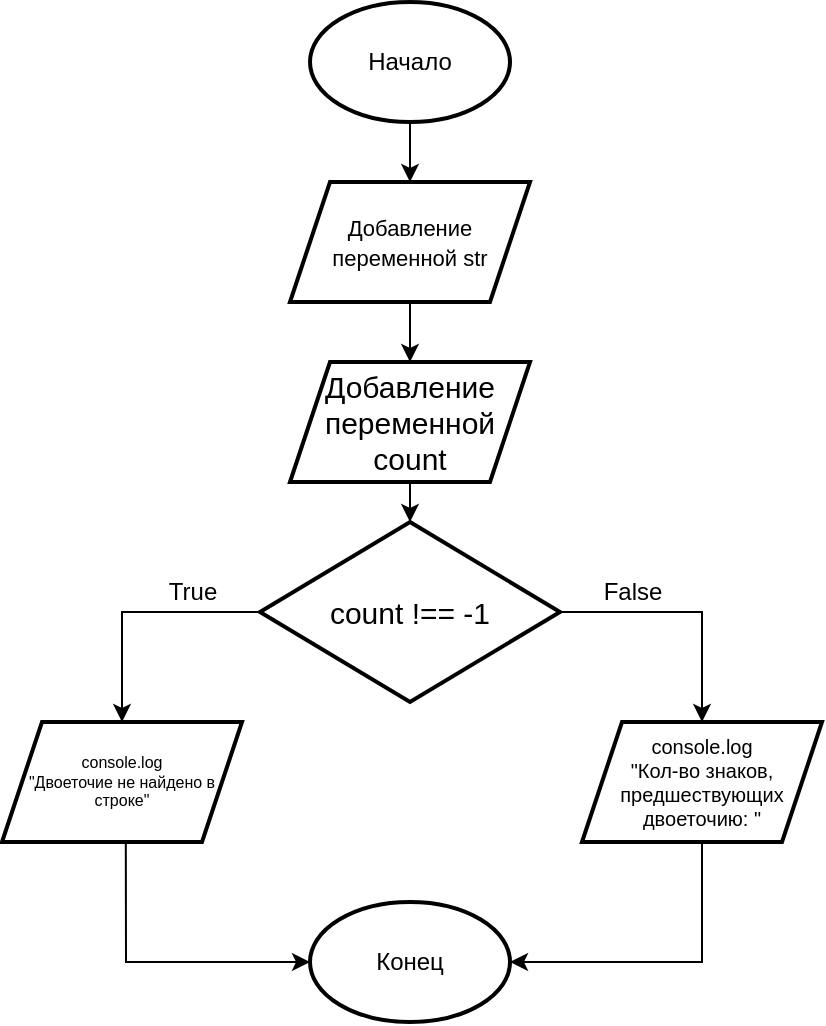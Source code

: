 <mxfile version="23.1.5" type="device">
  <diagram name="Страница — 1" id="m9QG5dJLYE5IlyDbiiPw">
    <mxGraphModel dx="735" dy="421" grid="1" gridSize="10" guides="1" tooltips="1" connect="1" arrows="1" fold="1" page="1" pageScale="1" pageWidth="827" pageHeight="1169" math="0" shadow="0">
      <root>
        <mxCell id="0" />
        <mxCell id="1" parent="0" />
        <mxCell id="Gfrfb-KauTqQITtC2kTh-8" value="" style="edgeStyle=orthogonalEdgeStyle;rounded=0;orthogonalLoop=1;jettySize=auto;html=1;" edge="1" parent="1" source="Gfrfb-KauTqQITtC2kTh-3" target="Gfrfb-KauTqQITtC2kTh-7">
          <mxGeometry relative="1" as="geometry" />
        </mxCell>
        <mxCell id="Gfrfb-KauTqQITtC2kTh-3" value="Начало" style="strokeWidth=2;html=1;shape=mxgraph.flowchart.start_1;whiteSpace=wrap;" vertex="1" parent="1">
          <mxGeometry x="364" y="10" width="100" height="60" as="geometry" />
        </mxCell>
        <mxCell id="Gfrfb-KauTqQITtC2kTh-10" value="" style="edgeStyle=orthogonalEdgeStyle;rounded=0;orthogonalLoop=1;jettySize=auto;html=1;" edge="1" parent="1" source="Gfrfb-KauTqQITtC2kTh-7" target="Gfrfb-KauTqQITtC2kTh-9">
          <mxGeometry relative="1" as="geometry" />
        </mxCell>
        <mxCell id="Gfrfb-KauTqQITtC2kTh-7" value="&lt;div style=&quot;&quot;&gt;&lt;span style=&quot;font-size: 11px; background-color: initial;&quot;&gt;Добавление переменной str&lt;/span&gt;&lt;/div&gt;" style="shape=parallelogram;perimeter=parallelogramPerimeter;whiteSpace=wrap;html=1;fixedSize=1;strokeWidth=2;align=center;" vertex="1" parent="1">
          <mxGeometry x="354" y="100" width="120" height="60" as="geometry" />
        </mxCell>
        <mxCell id="Gfrfb-KauTqQITtC2kTh-20" style="edgeStyle=orthogonalEdgeStyle;rounded=0;orthogonalLoop=1;jettySize=auto;html=1;exitX=0.5;exitY=1;exitDx=0;exitDy=0;entryX=0.5;entryY=0;entryDx=0;entryDy=0;" edge="1" parent="1" source="Gfrfb-KauTqQITtC2kTh-9" target="Gfrfb-KauTqQITtC2kTh-11">
          <mxGeometry relative="1" as="geometry" />
        </mxCell>
        <mxCell id="Gfrfb-KauTqQITtC2kTh-9" value="&lt;font style=&quot;font-size: 15px;&quot;&gt;Добавление переменной count&lt;/font&gt;" style="shape=parallelogram;perimeter=parallelogramPerimeter;whiteSpace=wrap;html=1;fixedSize=1;strokeWidth=2;fontSize=15;" vertex="1" parent="1">
          <mxGeometry x="354" y="190" width="120" height="60" as="geometry" />
        </mxCell>
        <mxCell id="Gfrfb-KauTqQITtC2kTh-14" value="" style="edgeStyle=orthogonalEdgeStyle;rounded=0;orthogonalLoop=1;jettySize=auto;html=1;" edge="1" parent="1" source="Gfrfb-KauTqQITtC2kTh-11" target="Gfrfb-KauTqQITtC2kTh-13">
          <mxGeometry relative="1" as="geometry" />
        </mxCell>
        <mxCell id="Gfrfb-KauTqQITtC2kTh-16" value="" style="edgeStyle=orthogonalEdgeStyle;rounded=0;orthogonalLoop=1;jettySize=auto;html=1;" edge="1" parent="1" source="Gfrfb-KauTqQITtC2kTh-11" target="Gfrfb-KauTqQITtC2kTh-15">
          <mxGeometry relative="1" as="geometry" />
        </mxCell>
        <mxCell id="Gfrfb-KauTqQITtC2kTh-11" value="count !== -1" style="rhombus;whiteSpace=wrap;html=1;fontSize=15;strokeWidth=2;" vertex="1" parent="1">
          <mxGeometry x="339" y="270" width="150" height="90" as="geometry" />
        </mxCell>
        <mxCell id="Gfrfb-KauTqQITtC2kTh-13" value="&lt;font style=&quot;font-size: 8px;&quot;&gt;console.log&lt;br style=&quot;font-size: 8px;&quot;&gt;&quot;Двоеточие не найдено в строке&quot;&lt;/font&gt;" style="shape=parallelogram;perimeter=parallelogramPerimeter;whiteSpace=wrap;html=1;fixedSize=1;fontSize=8;strokeWidth=2;" vertex="1" parent="1">
          <mxGeometry x="210" y="370" width="120" height="60" as="geometry" />
        </mxCell>
        <mxCell id="Gfrfb-KauTqQITtC2kTh-15" value="console.log&lt;br style=&quot;font-size: 10px;&quot;&gt;&quot;Кол-во знаков, предшествующих двоеточию: &quot;" style="shape=parallelogram;perimeter=parallelogramPerimeter;whiteSpace=wrap;html=1;fixedSize=1;fontSize=10;strokeWidth=2;" vertex="1" parent="1">
          <mxGeometry x="500" y="370" width="120" height="60" as="geometry" />
        </mxCell>
        <mxCell id="Gfrfb-KauTqQITtC2kTh-17" value="True" style="text;html=1;align=center;verticalAlign=middle;resizable=0;points=[];autosize=1;strokeColor=none;fillColor=none;" vertex="1" parent="1">
          <mxGeometry x="280" y="290" width="50" height="30" as="geometry" />
        </mxCell>
        <mxCell id="Gfrfb-KauTqQITtC2kTh-18" value="False" style="text;html=1;align=center;verticalAlign=middle;resizable=0;points=[];autosize=1;strokeColor=none;fillColor=none;" vertex="1" parent="1">
          <mxGeometry x="500" y="290" width="50" height="30" as="geometry" />
        </mxCell>
        <mxCell id="Gfrfb-KauTqQITtC2kTh-21" value="Конец" style="strokeWidth=2;html=1;shape=mxgraph.flowchart.start_1;whiteSpace=wrap;" vertex="1" parent="1">
          <mxGeometry x="364" y="460" width="100" height="60" as="geometry" />
        </mxCell>
        <mxCell id="Gfrfb-KauTqQITtC2kTh-22" style="edgeStyle=orthogonalEdgeStyle;rounded=0;orthogonalLoop=1;jettySize=auto;html=1;entryX=0;entryY=0.5;entryDx=0;entryDy=0;entryPerimeter=0;exitX=0.516;exitY=1.015;exitDx=0;exitDy=0;exitPerimeter=0;" edge="1" parent="1" source="Gfrfb-KauTqQITtC2kTh-13" target="Gfrfb-KauTqQITtC2kTh-21">
          <mxGeometry relative="1" as="geometry">
            <mxPoint x="272" y="430" as="sourcePoint" />
            <mxPoint x="364.0" y="476.12" as="targetPoint" />
            <Array as="points">
              <mxPoint x="272" y="429" />
              <mxPoint x="272" y="429" />
              <mxPoint x="272" y="490" />
            </Array>
          </mxGeometry>
        </mxCell>
        <mxCell id="Gfrfb-KauTqQITtC2kTh-23" style="edgeStyle=orthogonalEdgeStyle;rounded=0;orthogonalLoop=1;jettySize=auto;html=1;exitX=0.5;exitY=1;exitDx=0;exitDy=0;entryX=1;entryY=0.5;entryDx=0;entryDy=0;entryPerimeter=0;" edge="1" parent="1" source="Gfrfb-KauTqQITtC2kTh-15" target="Gfrfb-KauTqQITtC2kTh-21">
          <mxGeometry relative="1" as="geometry" />
        </mxCell>
      </root>
    </mxGraphModel>
  </diagram>
</mxfile>
